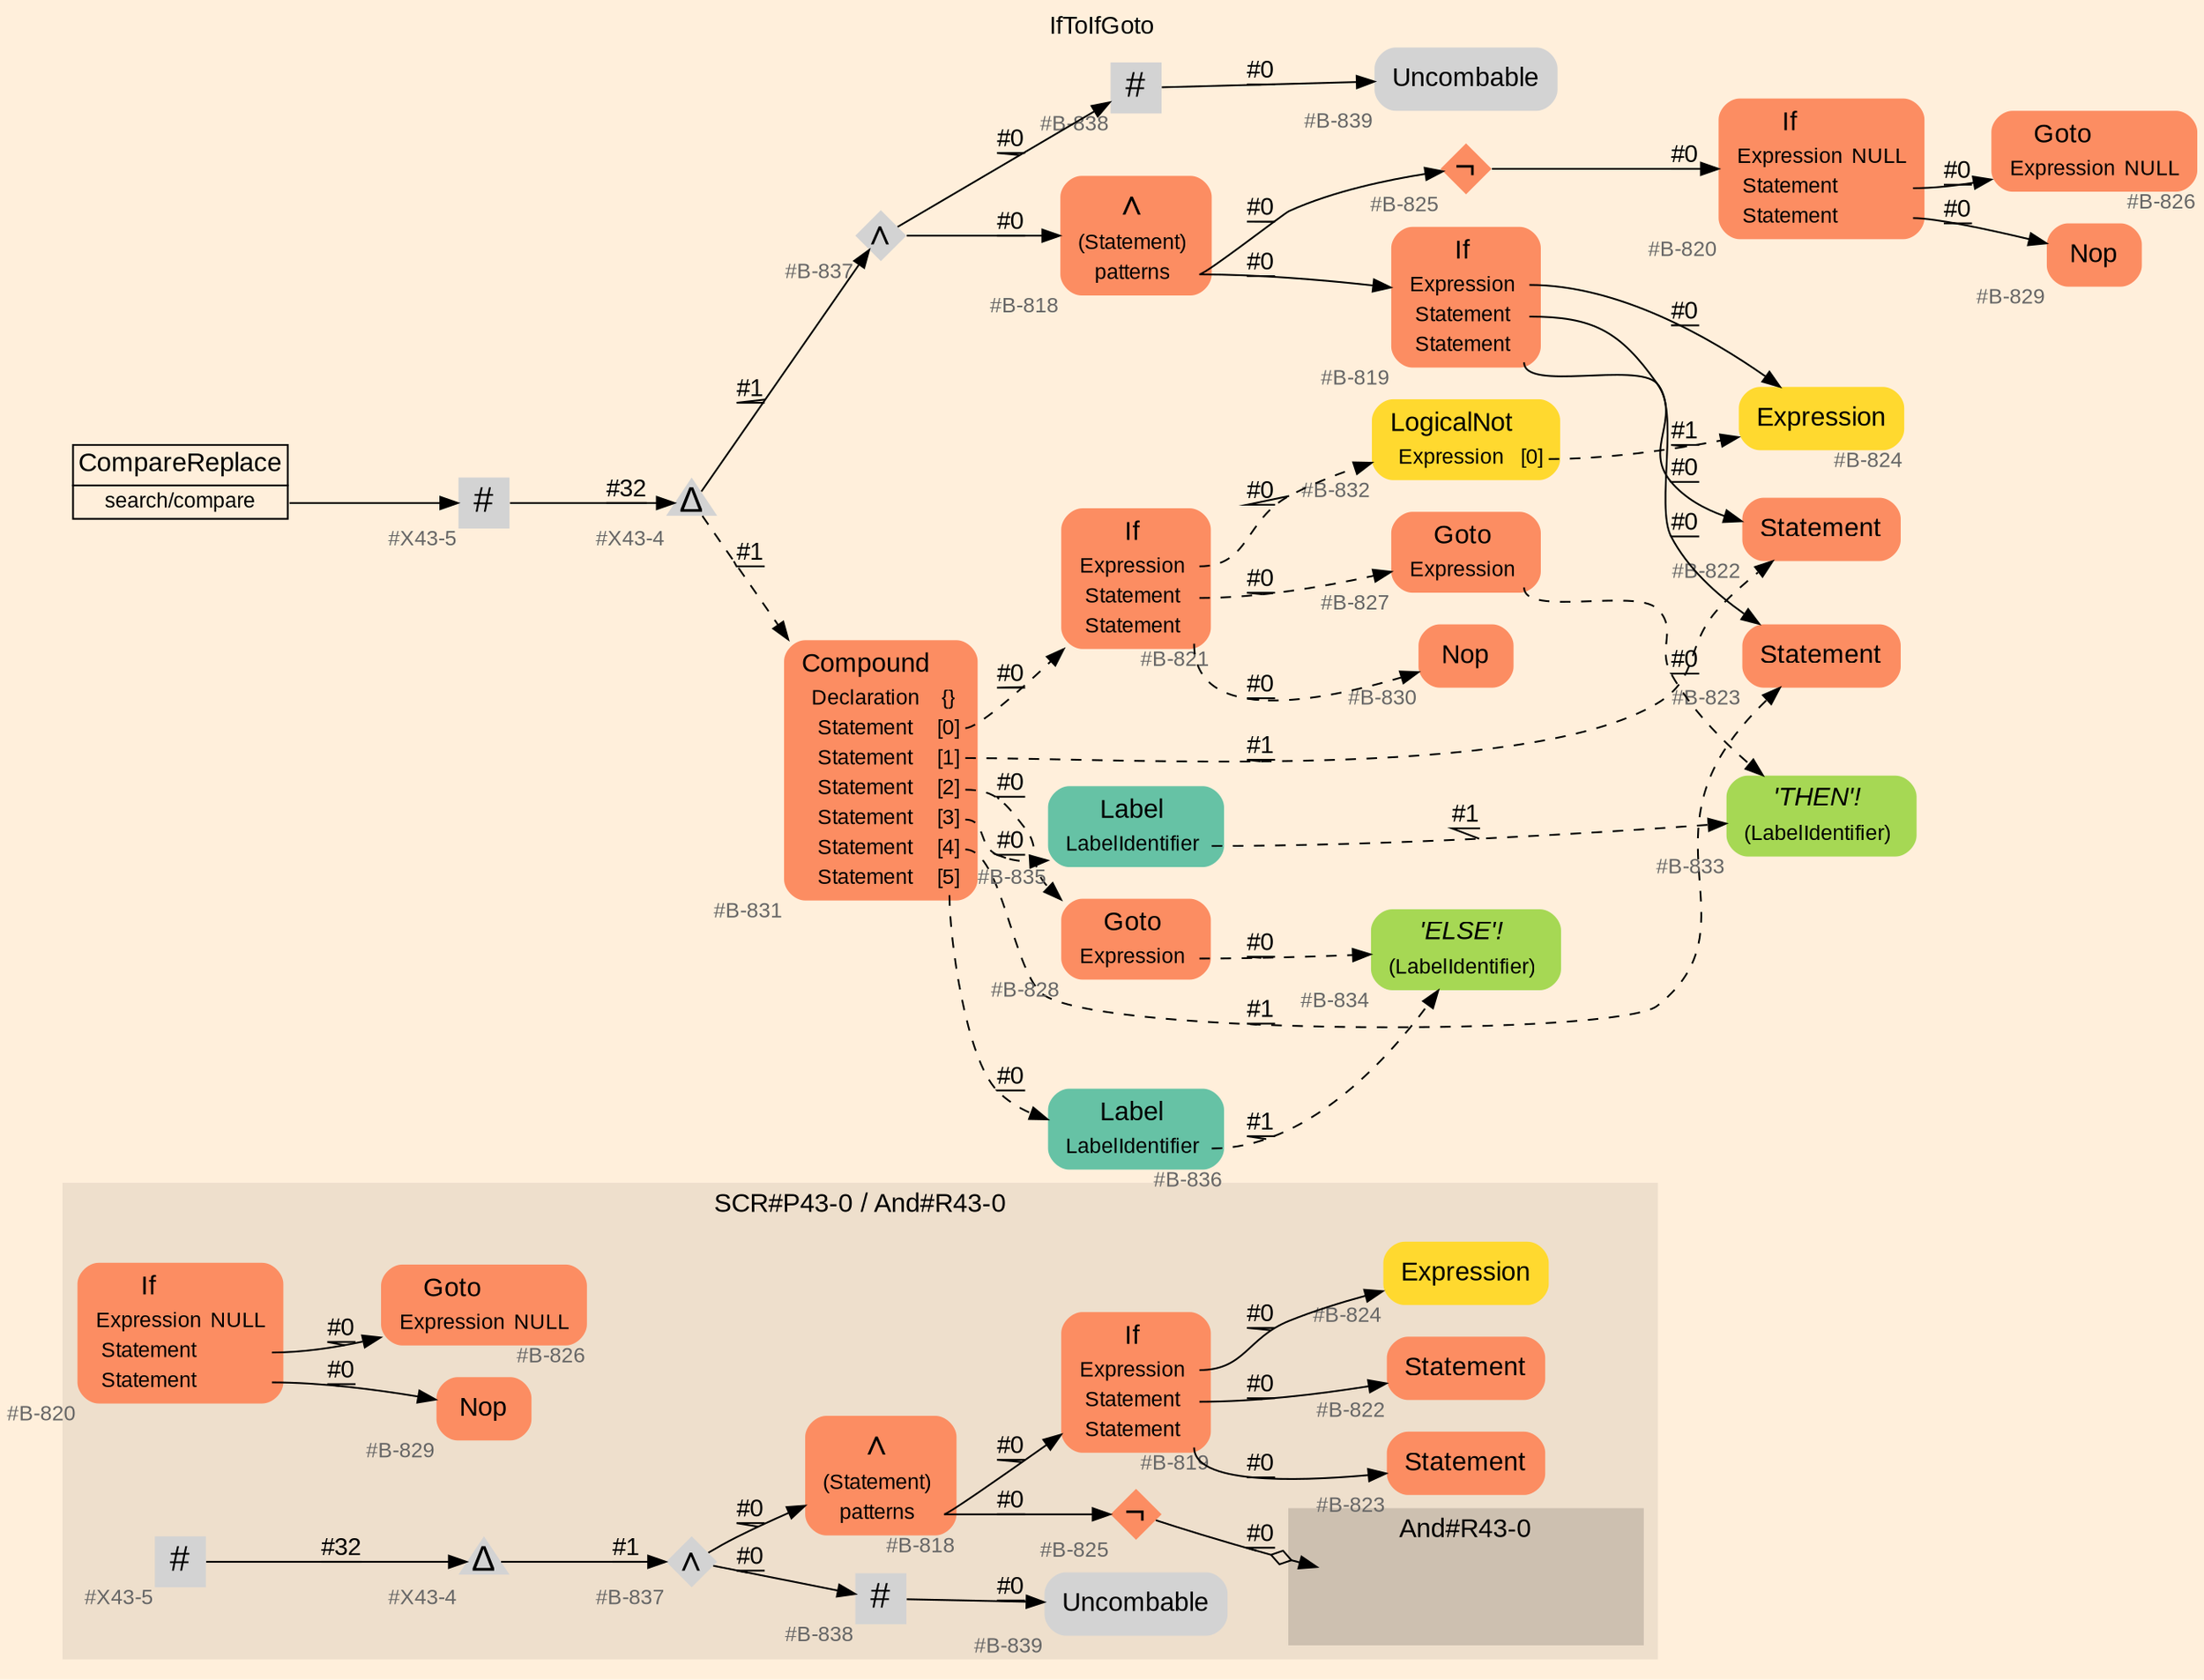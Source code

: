 digraph "IfToIfGoto" {
label = "IfToIfGoto"
labelloc = t
graph [
    rankdir = "LR"
    ranksep = 0.3
    bgcolor = antiquewhite1
    color = black
    fontcolor = black
    fontname = "Arial"
];
node [
    fontname = "Arial"
];
edge [
    fontname = "Arial"
];

// -------------------- figure And#R43-0 --------------------
// -------- region And#R43-0 ----------
subgraph "clusterAnd#R43-0" {
    label = "And#R43-0"
    style = "filled"
    color = antiquewhite2
    fontsize = "15"
    // -------- block And#R43-0/#B-820 ----------
    "And#R43-0/#B-820" [
        fillcolor = "/set28/2"
        xlabel = "#B-820"
        fontsize = "12"
        fontcolor = grey40
        shape = "plaintext"
        label = <<TABLE BORDER="0" CELLBORDER="0" CELLSPACING="0">
         <TR><TD><FONT COLOR="black" POINT-SIZE="15">If</FONT></TD></TR>
         <TR><TD><FONT COLOR="black" POINT-SIZE="12">Expression</FONT></TD><TD PORT="port0"><FONT COLOR="black" POINT-SIZE="12">NULL</FONT></TD></TR>
         <TR><TD><FONT COLOR="black" POINT-SIZE="12">Statement</FONT></TD><TD PORT="port1"></TD></TR>
         <TR><TD><FONT COLOR="black" POINT-SIZE="12">Statement</FONT></TD><TD PORT="port2"></TD></TR>
        </TABLE>>
        style = "rounded,filled"
    ];
    
    // -------- block And#R43-0/#B-829 ----------
    "And#R43-0/#B-829" [
        fillcolor = "/set28/2"
        xlabel = "#B-829"
        fontsize = "12"
        fontcolor = grey40
        shape = "plaintext"
        label = <<TABLE BORDER="0" CELLBORDER="0" CELLSPACING="0">
         <TR><TD><FONT COLOR="black" POINT-SIZE="15">Nop</FONT></TD></TR>
        </TABLE>>
        style = "rounded,filled"
    ];
    
    // -------- block And#R43-0/#B-826 ----------
    "And#R43-0/#B-826" [
        fillcolor = "/set28/2"
        xlabel = "#B-826"
        fontsize = "12"
        fontcolor = grey40
        shape = "plaintext"
        label = <<TABLE BORDER="0" CELLBORDER="0" CELLSPACING="0">
         <TR><TD><FONT COLOR="black" POINT-SIZE="15">Goto</FONT></TD></TR>
         <TR><TD><FONT COLOR="black" POINT-SIZE="12">Expression</FONT></TD><TD PORT="port0"><FONT COLOR="black" POINT-SIZE="12">NULL</FONT></TD></TR>
        </TABLE>>
        style = "rounded,filled"
    ];
    
}

"And#R43-0/#B-820":port1 -> "And#R43-0/#B-826" [
    label = "#0"
    decorate = true
    color = black
    fontcolor = black
];

"And#R43-0/#B-820":port2 -> "And#R43-0/#B-829" [
    label = "#0"
    decorate = true
    color = black
    fontcolor = black
];


// -------------------- figure And#R43-0 --------------------
// -------- region And#R43-0 ----------
subgraph "clusterAnd#R43-0" {
    label = "SCR#P43-0 / And#R43-0"
    style = "filled"
    color = antiquewhite2
    fontsize = "15"
    // -------- block And#R43-0/#B-824 ----------
    "And#R43-0/#B-824" [
        fillcolor = "/set28/6"
        xlabel = "#B-824"
        fontsize = "12"
        fontcolor = grey40
        shape = "plaintext"
        label = <<TABLE BORDER="0" CELLBORDER="0" CELLSPACING="0">
         <TR><TD><FONT COLOR="black" POINT-SIZE="15">Expression</FONT></TD></TR>
        </TABLE>>
        style = "rounded,filled"
    ];
    
    // -------- block And#R43-0/#B-838 ----------
    "And#R43-0/#B-838" [
        xlabel = "#B-838"
        fontsize = "12"
        fontcolor = grey40
        shape = "square"
        label = <<FONT COLOR="black" POINT-SIZE="20">#</FONT>>
        style = "filled"
        penwidth = 0.0
        fixedsize = true
        width = 0.4
        height = 0.4
    ];
    
    // -------- block And#R43-0/#B-823 ----------
    "And#R43-0/#B-823" [
        fillcolor = "/set28/2"
        xlabel = "#B-823"
        fontsize = "12"
        fontcolor = grey40
        shape = "plaintext"
        label = <<TABLE BORDER="0" CELLBORDER="0" CELLSPACING="0">
         <TR><TD><FONT COLOR="black" POINT-SIZE="15">Statement</FONT></TD></TR>
        </TABLE>>
        style = "rounded,filled"
    ];
    
    // -------- block And#R43-0/#B-837 ----------
    "And#R43-0/#B-837" [
        xlabel = "#B-837"
        fontsize = "12"
        fontcolor = grey40
        shape = "diamond"
        label = <<FONT COLOR="black" POINT-SIZE="20">∧</FONT>>
        style = "filled"
        penwidth = 0.0
        fixedsize = true
        width = 0.4
        height = 0.4
    ];
    
    // -------- block And#R43-0/#X43-5 ----------
    "And#R43-0/#X43-5" [
        xlabel = "#X43-5"
        fontsize = "12"
        fontcolor = grey40
        shape = "square"
        label = <<FONT COLOR="black" POINT-SIZE="20">#</FONT>>
        style = "filled"
        penwidth = 0.0
        fixedsize = true
        width = 0.4
        height = 0.4
    ];
    
    // -------- block And#R43-0/#B-822 ----------
    "And#R43-0/#B-822" [
        fillcolor = "/set28/2"
        xlabel = "#B-822"
        fontsize = "12"
        fontcolor = grey40
        shape = "plaintext"
        label = <<TABLE BORDER="0" CELLBORDER="0" CELLSPACING="0">
         <TR><TD><FONT COLOR="black" POINT-SIZE="15">Statement</FONT></TD></TR>
        </TABLE>>
        style = "rounded,filled"
    ];
    
    // -------- block And#R43-0/#B-839 ----------
    "And#R43-0/#B-839" [
        xlabel = "#B-839"
        fontsize = "12"
        fontcolor = grey40
        shape = "plaintext"
        label = <<TABLE BORDER="0" CELLBORDER="0" CELLSPACING="0">
         <TR><TD><FONT COLOR="black" POINT-SIZE="15">Uncombable</FONT></TD></TR>
        </TABLE>>
        style = "rounded,filled"
    ];
    
    // -------- block And#R43-0/#B-819 ----------
    "And#R43-0/#B-819" [
        fillcolor = "/set28/2"
        xlabel = "#B-819"
        fontsize = "12"
        fontcolor = grey40
        shape = "plaintext"
        label = <<TABLE BORDER="0" CELLBORDER="0" CELLSPACING="0">
         <TR><TD><FONT COLOR="black" POINT-SIZE="15">If</FONT></TD></TR>
         <TR><TD><FONT COLOR="black" POINT-SIZE="12">Expression</FONT></TD><TD PORT="port0"></TD></TR>
         <TR><TD><FONT COLOR="black" POINT-SIZE="12">Statement</FONT></TD><TD PORT="port1"></TD></TR>
         <TR><TD><FONT COLOR="black" POINT-SIZE="12">Statement</FONT></TD><TD PORT="port2"></TD></TR>
        </TABLE>>
        style = "rounded,filled"
    ];
    
    // -------- block And#R43-0/#X43-4 ----------
    "And#R43-0/#X43-4" [
        xlabel = "#X43-4"
        fontsize = "12"
        fontcolor = grey40
        shape = "triangle"
        label = <<FONT COLOR="black" POINT-SIZE="20">Δ</FONT>>
        style = "filled"
        penwidth = 0.0
        fixedsize = true
        width = 0.4
        height = 0.4
    ];
    
    // -------- block And#R43-0/#B-825 ----------
    "And#R43-0/#B-825" [
        fillcolor = "/set28/2"
        xlabel = "#B-825"
        fontsize = "12"
        fontcolor = grey40
        shape = "diamond"
        label = <<FONT COLOR="black" POINT-SIZE="20">¬</FONT>>
        style = "filled"
        penwidth = 0.0
        fixedsize = true
        width = 0.4
        height = 0.4
    ];
    
    // -------- block And#R43-0/#B-818 ----------
    "And#R43-0/#B-818" [
        fillcolor = "/set28/2"
        xlabel = "#B-818"
        fontsize = "12"
        fontcolor = grey40
        shape = "plaintext"
        label = <<TABLE BORDER="0" CELLBORDER="0" CELLSPACING="0">
         <TR><TD><FONT COLOR="black" POINT-SIZE="20">∧</FONT></TD></TR>
         <TR><TD><FONT COLOR="black" POINT-SIZE="12">(Statement)</FONT></TD><TD PORT="port0"></TD></TR>
         <TR><TD><FONT COLOR="black" POINT-SIZE="12">patterns</FONT></TD><TD PORT="port1"></TD></TR>
        </TABLE>>
        style = "rounded,filled"
    ];
    
    // -------- region And#R43-0/And#R43-0 ----------
    subgraph "clusterAnd#R43-0/And#R43-0" {
        label = "And#R43-0"
        style = "filled"
        color = antiquewhite3
        fontsize = "15"
        // -------- block And#R43-0/And#R43-0/#B-820 ----------
        "And#R43-0/And#R43-0/#B-820" [
            fillcolor = "/set28/2"
            xlabel = "#B-820"
            fontsize = "12"
            fontcolor = grey40
            shape = "none"
            style = "invisible"
        ];
        
    }
    
}

"And#R43-0/#B-838" -> "And#R43-0/#B-839" [
    label = "#0"
    decorate = true
    color = black
    fontcolor = black
];

"And#R43-0/#B-837" -> "And#R43-0/#B-818" [
    label = "#0"
    decorate = true
    color = black
    fontcolor = black
];

"And#R43-0/#B-837" -> "And#R43-0/#B-838" [
    label = "#0"
    decorate = true
    color = black
    fontcolor = black
];

"And#R43-0/#X43-5" -> "And#R43-0/#X43-4" [
    label = "#32"
    decorate = true
    color = black
    fontcolor = black
];

"And#R43-0/#B-819":port0 -> "And#R43-0/#B-824" [
    label = "#0"
    decorate = true
    color = black
    fontcolor = black
];

"And#R43-0/#B-819":port1 -> "And#R43-0/#B-822" [
    label = "#0"
    decorate = true
    color = black
    fontcolor = black
];

"And#R43-0/#B-819":port2 -> "And#R43-0/#B-823" [
    label = "#0"
    decorate = true
    color = black
    fontcolor = black
];

"And#R43-0/#X43-4" -> "And#R43-0/#B-837" [
    label = "#1"
    decorate = true
    color = black
    fontcolor = black
];

"And#R43-0/#B-825" -> "And#R43-0/And#R43-0/#B-820" [
    arrowhead="normalnoneodiamond"
    label = "#0"
    decorate = true
    color = black
    fontcolor = black
];

"And#R43-0/#B-818":port1 -> "And#R43-0/#B-819" [
    label = "#0"
    decorate = true
    color = black
    fontcolor = black
];

"And#R43-0/#B-818":port1 -> "And#R43-0/#B-825" [
    label = "#0"
    decorate = true
    color = black
    fontcolor = black
];


// -------------------- transformation figure --------------------
// -------- block CR#X43-6 ----------
"CR#X43-6" [
    fillcolor = antiquewhite1
    fontsize = "12"
    fontcolor = grey40
    shape = "plaintext"
    label = <<TABLE BORDER="0" CELLBORDER="1" CELLSPACING="0">
     <TR><TD><FONT COLOR="black" POINT-SIZE="15">CompareReplace</FONT></TD></TR>
     <TR><TD PORT="port0"><FONT COLOR="black" POINT-SIZE="12">search/compare</FONT></TD></TR>
    </TABLE>>
    style = "filled"
    color = black
];

// -------- block #X43-5 ----------
"#X43-5" [
    xlabel = "#X43-5"
    fontsize = "12"
    fontcolor = grey40
    shape = "square"
    label = <<FONT COLOR="black" POINT-SIZE="20">#</FONT>>
    style = "filled"
    penwidth = 0.0
    fixedsize = true
    width = 0.4
    height = 0.4
];

// -------- block #X43-4 ----------
"#X43-4" [
    xlabel = "#X43-4"
    fontsize = "12"
    fontcolor = grey40
    shape = "triangle"
    label = <<FONT COLOR="black" POINT-SIZE="20">Δ</FONT>>
    style = "filled"
    penwidth = 0.0
    fixedsize = true
    width = 0.4
    height = 0.4
];

// -------- block #B-837 ----------
"#B-837" [
    xlabel = "#B-837"
    fontsize = "12"
    fontcolor = grey40
    shape = "diamond"
    label = <<FONT COLOR="black" POINT-SIZE="20">∧</FONT>>
    style = "filled"
    penwidth = 0.0
    fixedsize = true
    width = 0.4
    height = 0.4
];

// -------- block #B-818 ----------
"#B-818" [
    fillcolor = "/set28/2"
    xlabel = "#B-818"
    fontsize = "12"
    fontcolor = grey40
    shape = "plaintext"
    label = <<TABLE BORDER="0" CELLBORDER="0" CELLSPACING="0">
     <TR><TD><FONT COLOR="black" POINT-SIZE="20">∧</FONT></TD></TR>
     <TR><TD><FONT COLOR="black" POINT-SIZE="12">(Statement)</FONT></TD><TD PORT="port0"></TD></TR>
     <TR><TD><FONT COLOR="black" POINT-SIZE="12">patterns</FONT></TD><TD PORT="port1"></TD></TR>
    </TABLE>>
    style = "rounded,filled"
];

// -------- block #B-819 ----------
"#B-819" [
    fillcolor = "/set28/2"
    xlabel = "#B-819"
    fontsize = "12"
    fontcolor = grey40
    shape = "plaintext"
    label = <<TABLE BORDER="0" CELLBORDER="0" CELLSPACING="0">
     <TR><TD><FONT COLOR="black" POINT-SIZE="15">If</FONT></TD></TR>
     <TR><TD><FONT COLOR="black" POINT-SIZE="12">Expression</FONT></TD><TD PORT="port0"></TD></TR>
     <TR><TD><FONT COLOR="black" POINT-SIZE="12">Statement</FONT></TD><TD PORT="port1"></TD></TR>
     <TR><TD><FONT COLOR="black" POINT-SIZE="12">Statement</FONT></TD><TD PORT="port2"></TD></TR>
    </TABLE>>
    style = "rounded,filled"
];

// -------- block #B-824 ----------
"#B-824" [
    fillcolor = "/set28/6"
    xlabel = "#B-824"
    fontsize = "12"
    fontcolor = grey40
    shape = "plaintext"
    label = <<TABLE BORDER="0" CELLBORDER="0" CELLSPACING="0">
     <TR><TD><FONT COLOR="black" POINT-SIZE="15">Expression</FONT></TD></TR>
    </TABLE>>
    style = "rounded,filled"
];

// -------- block #B-822 ----------
"#B-822" [
    fillcolor = "/set28/2"
    xlabel = "#B-822"
    fontsize = "12"
    fontcolor = grey40
    shape = "plaintext"
    label = <<TABLE BORDER="0" CELLBORDER="0" CELLSPACING="0">
     <TR><TD><FONT COLOR="black" POINT-SIZE="15">Statement</FONT></TD></TR>
    </TABLE>>
    style = "rounded,filled"
];

// -------- block #B-823 ----------
"#B-823" [
    fillcolor = "/set28/2"
    xlabel = "#B-823"
    fontsize = "12"
    fontcolor = grey40
    shape = "plaintext"
    label = <<TABLE BORDER="0" CELLBORDER="0" CELLSPACING="0">
     <TR><TD><FONT COLOR="black" POINT-SIZE="15">Statement</FONT></TD></TR>
    </TABLE>>
    style = "rounded,filled"
];

// -------- block #B-825 ----------
"#B-825" [
    fillcolor = "/set28/2"
    xlabel = "#B-825"
    fontsize = "12"
    fontcolor = grey40
    shape = "diamond"
    label = <<FONT COLOR="black" POINT-SIZE="20">¬</FONT>>
    style = "filled"
    penwidth = 0.0
    fixedsize = true
    width = 0.4
    height = 0.4
];

// -------- block #B-820 ----------
"#B-820" [
    fillcolor = "/set28/2"
    xlabel = "#B-820"
    fontsize = "12"
    fontcolor = grey40
    shape = "plaintext"
    label = <<TABLE BORDER="0" CELLBORDER="0" CELLSPACING="0">
     <TR><TD><FONT COLOR="black" POINT-SIZE="15">If</FONT></TD></TR>
     <TR><TD><FONT COLOR="black" POINT-SIZE="12">Expression</FONT></TD><TD PORT="port0"><FONT COLOR="black" POINT-SIZE="12">NULL</FONT></TD></TR>
     <TR><TD><FONT COLOR="black" POINT-SIZE="12">Statement</FONT></TD><TD PORT="port1"></TD></TR>
     <TR><TD><FONT COLOR="black" POINT-SIZE="12">Statement</FONT></TD><TD PORT="port2"></TD></TR>
    </TABLE>>
    style = "rounded,filled"
];

// -------- block #B-826 ----------
"#B-826" [
    fillcolor = "/set28/2"
    xlabel = "#B-826"
    fontsize = "12"
    fontcolor = grey40
    shape = "plaintext"
    label = <<TABLE BORDER="0" CELLBORDER="0" CELLSPACING="0">
     <TR><TD><FONT COLOR="black" POINT-SIZE="15">Goto</FONT></TD></TR>
     <TR><TD><FONT COLOR="black" POINT-SIZE="12">Expression</FONT></TD><TD PORT="port0"><FONT COLOR="black" POINT-SIZE="12">NULL</FONT></TD></TR>
    </TABLE>>
    style = "rounded,filled"
];

// -------- block #B-829 ----------
"#B-829" [
    fillcolor = "/set28/2"
    xlabel = "#B-829"
    fontsize = "12"
    fontcolor = grey40
    shape = "plaintext"
    label = <<TABLE BORDER="0" CELLBORDER="0" CELLSPACING="0">
     <TR><TD><FONT COLOR="black" POINT-SIZE="15">Nop</FONT></TD></TR>
    </TABLE>>
    style = "rounded,filled"
];

// -------- block #B-838 ----------
"#B-838" [
    xlabel = "#B-838"
    fontsize = "12"
    fontcolor = grey40
    shape = "square"
    label = <<FONT COLOR="black" POINT-SIZE="20">#</FONT>>
    style = "filled"
    penwidth = 0.0
    fixedsize = true
    width = 0.4
    height = 0.4
];

// -------- block #B-839 ----------
"#B-839" [
    xlabel = "#B-839"
    fontsize = "12"
    fontcolor = grey40
    shape = "plaintext"
    label = <<TABLE BORDER="0" CELLBORDER="0" CELLSPACING="0">
     <TR><TD><FONT COLOR="black" POINT-SIZE="15">Uncombable</FONT></TD></TR>
    </TABLE>>
    style = "rounded,filled"
];

// -------- block #B-831 ----------
"#B-831" [
    fillcolor = "/set28/2"
    xlabel = "#B-831"
    fontsize = "12"
    fontcolor = grey40
    shape = "plaintext"
    label = <<TABLE BORDER="0" CELLBORDER="0" CELLSPACING="0">
     <TR><TD><FONT COLOR="black" POINT-SIZE="15">Compound</FONT></TD></TR>
     <TR><TD><FONT COLOR="black" POINT-SIZE="12">Declaration</FONT></TD><TD PORT="port0"><FONT COLOR="black" POINT-SIZE="12">{}</FONT></TD></TR>
     <TR><TD><FONT COLOR="black" POINT-SIZE="12">Statement</FONT></TD><TD PORT="port1"><FONT COLOR="black" POINT-SIZE="12">[0]</FONT></TD></TR>
     <TR><TD><FONT COLOR="black" POINT-SIZE="12">Statement</FONT></TD><TD PORT="port2"><FONT COLOR="black" POINT-SIZE="12">[1]</FONT></TD></TR>
     <TR><TD><FONT COLOR="black" POINT-SIZE="12">Statement</FONT></TD><TD PORT="port3"><FONT COLOR="black" POINT-SIZE="12">[2]</FONT></TD></TR>
     <TR><TD><FONT COLOR="black" POINT-SIZE="12">Statement</FONT></TD><TD PORT="port4"><FONT COLOR="black" POINT-SIZE="12">[3]</FONT></TD></TR>
     <TR><TD><FONT COLOR="black" POINT-SIZE="12">Statement</FONT></TD><TD PORT="port5"><FONT COLOR="black" POINT-SIZE="12">[4]</FONT></TD></TR>
     <TR><TD><FONT COLOR="black" POINT-SIZE="12">Statement</FONT></TD><TD PORT="port6"><FONT COLOR="black" POINT-SIZE="12">[5]</FONT></TD></TR>
    </TABLE>>
    style = "rounded,filled"
];

// -------- block #B-821 ----------
"#B-821" [
    fillcolor = "/set28/2"
    xlabel = "#B-821"
    fontsize = "12"
    fontcolor = grey40
    shape = "plaintext"
    label = <<TABLE BORDER="0" CELLBORDER="0" CELLSPACING="0">
     <TR><TD><FONT COLOR="black" POINT-SIZE="15">If</FONT></TD></TR>
     <TR><TD><FONT COLOR="black" POINT-SIZE="12">Expression</FONT></TD><TD PORT="port0"></TD></TR>
     <TR><TD><FONT COLOR="black" POINT-SIZE="12">Statement</FONT></TD><TD PORT="port1"></TD></TR>
     <TR><TD><FONT COLOR="black" POINT-SIZE="12">Statement</FONT></TD><TD PORT="port2"></TD></TR>
    </TABLE>>
    style = "rounded,filled"
];

// -------- block #B-832 ----------
"#B-832" [
    fillcolor = "/set28/6"
    xlabel = "#B-832"
    fontsize = "12"
    fontcolor = grey40
    shape = "plaintext"
    label = <<TABLE BORDER="0" CELLBORDER="0" CELLSPACING="0">
     <TR><TD><FONT COLOR="black" POINT-SIZE="15">LogicalNot</FONT></TD></TR>
     <TR><TD><FONT COLOR="black" POINT-SIZE="12">Expression</FONT></TD><TD PORT="port0"><FONT COLOR="black" POINT-SIZE="12">[0]</FONT></TD></TR>
    </TABLE>>
    style = "rounded,filled"
];

// -------- block #B-827 ----------
"#B-827" [
    fillcolor = "/set28/2"
    xlabel = "#B-827"
    fontsize = "12"
    fontcolor = grey40
    shape = "plaintext"
    label = <<TABLE BORDER="0" CELLBORDER="0" CELLSPACING="0">
     <TR><TD><FONT COLOR="black" POINT-SIZE="15">Goto</FONT></TD></TR>
     <TR><TD><FONT COLOR="black" POINT-SIZE="12">Expression</FONT></TD><TD PORT="port0"></TD></TR>
    </TABLE>>
    style = "rounded,filled"
];

// -------- block #B-833 ----------
"#B-833" [
    fillcolor = "/set28/5"
    xlabel = "#B-833"
    fontsize = "12"
    fontcolor = grey40
    shape = "plaintext"
    label = <<TABLE BORDER="0" CELLBORDER="0" CELLSPACING="0">
     <TR><TD><FONT COLOR="black" POINT-SIZE="15"><I>'THEN'!</I></FONT></TD></TR>
     <TR><TD><FONT COLOR="black" POINT-SIZE="12">(LabelIdentifier)</FONT></TD><TD PORT="port0"></TD></TR>
    </TABLE>>
    style = "rounded,filled"
];

// -------- block #B-830 ----------
"#B-830" [
    fillcolor = "/set28/2"
    xlabel = "#B-830"
    fontsize = "12"
    fontcolor = grey40
    shape = "plaintext"
    label = <<TABLE BORDER="0" CELLBORDER="0" CELLSPACING="0">
     <TR><TD><FONT COLOR="black" POINT-SIZE="15">Nop</FONT></TD></TR>
    </TABLE>>
    style = "rounded,filled"
];

// -------- block #B-828 ----------
"#B-828" [
    fillcolor = "/set28/2"
    xlabel = "#B-828"
    fontsize = "12"
    fontcolor = grey40
    shape = "plaintext"
    label = <<TABLE BORDER="0" CELLBORDER="0" CELLSPACING="0">
     <TR><TD><FONT COLOR="black" POINT-SIZE="15">Goto</FONT></TD></TR>
     <TR><TD><FONT COLOR="black" POINT-SIZE="12">Expression</FONT></TD><TD PORT="port0"></TD></TR>
    </TABLE>>
    style = "rounded,filled"
];

// -------- block #B-834 ----------
"#B-834" [
    fillcolor = "/set28/5"
    xlabel = "#B-834"
    fontsize = "12"
    fontcolor = grey40
    shape = "plaintext"
    label = <<TABLE BORDER="0" CELLBORDER="0" CELLSPACING="0">
     <TR><TD><FONT COLOR="black" POINT-SIZE="15"><I>'ELSE'!</I></FONT></TD></TR>
     <TR><TD><FONT COLOR="black" POINT-SIZE="12">(LabelIdentifier)</FONT></TD><TD PORT="port0"></TD></TR>
    </TABLE>>
    style = "rounded,filled"
];

// -------- block #B-835 ----------
"#B-835" [
    fillcolor = "/set28/1"
    xlabel = "#B-835"
    fontsize = "12"
    fontcolor = grey40
    shape = "plaintext"
    label = <<TABLE BORDER="0" CELLBORDER="0" CELLSPACING="0">
     <TR><TD><FONT COLOR="black" POINT-SIZE="15">Label</FONT></TD></TR>
     <TR><TD><FONT COLOR="black" POINT-SIZE="12">LabelIdentifier</FONT></TD><TD PORT="port0"></TD></TR>
    </TABLE>>
    style = "rounded,filled"
];

// -------- block #B-836 ----------
"#B-836" [
    fillcolor = "/set28/1"
    xlabel = "#B-836"
    fontsize = "12"
    fontcolor = grey40
    shape = "plaintext"
    label = <<TABLE BORDER="0" CELLBORDER="0" CELLSPACING="0">
     <TR><TD><FONT COLOR="black" POINT-SIZE="15">Label</FONT></TD></TR>
     <TR><TD><FONT COLOR="black" POINT-SIZE="12">LabelIdentifier</FONT></TD><TD PORT="port0"></TD></TR>
    </TABLE>>
    style = "rounded,filled"
];

"CR#X43-6":port0 -> "#X43-5" [
    label = ""
    decorate = true
    color = black
    fontcolor = black
];

"#X43-5" -> "#X43-4" [
    label = "#32"
    decorate = true
    color = black
    fontcolor = black
];

"#X43-4" -> "#B-837" [
    label = "#1"
    decorate = true
    color = black
    fontcolor = black
];

"#X43-4" -> "#B-831" [
    style="dashed"
    label = "#1"
    decorate = true
    color = black
    fontcolor = black
];

"#B-837" -> "#B-818" [
    label = "#0"
    decorate = true
    color = black
    fontcolor = black
];

"#B-837" -> "#B-838" [
    label = "#0"
    decorate = true
    color = black
    fontcolor = black
];

"#B-818":port1 -> "#B-819" [
    label = "#0"
    decorate = true
    color = black
    fontcolor = black
];

"#B-818":port1 -> "#B-825" [
    label = "#0"
    decorate = true
    color = black
    fontcolor = black
];

"#B-819":port0 -> "#B-824" [
    label = "#0"
    decorate = true
    color = black
    fontcolor = black
];

"#B-819":port1 -> "#B-822" [
    label = "#0"
    decorate = true
    color = black
    fontcolor = black
];

"#B-819":port2 -> "#B-823" [
    label = "#0"
    decorate = true
    color = black
    fontcolor = black
];

"#B-825" -> "#B-820" [
    label = "#0"
    decorate = true
    color = black
    fontcolor = black
];

"#B-820":port1 -> "#B-826" [
    label = "#0"
    decorate = true
    color = black
    fontcolor = black
];

"#B-820":port2 -> "#B-829" [
    label = "#0"
    decorate = true
    color = black
    fontcolor = black
];

"#B-838" -> "#B-839" [
    label = "#0"
    decorate = true
    color = black
    fontcolor = black
];

"#B-831":port1 -> "#B-821" [
    style="dashed"
    label = "#0"
    decorate = true
    color = black
    fontcolor = black
];

"#B-831":port2 -> "#B-822" [
    style="dashed"
    label = "#1"
    decorate = true
    color = black
    fontcolor = black
];

"#B-831":port3 -> "#B-828" [
    style="dashed"
    label = "#0"
    decorate = true
    color = black
    fontcolor = black
];

"#B-831":port4 -> "#B-835" [
    style="dashed"
    label = "#0"
    decorate = true
    color = black
    fontcolor = black
];

"#B-831":port5 -> "#B-823" [
    style="dashed"
    label = "#1"
    decorate = true
    color = black
    fontcolor = black
];

"#B-831":port6 -> "#B-836" [
    style="dashed"
    label = "#0"
    decorate = true
    color = black
    fontcolor = black
];

"#B-821":port0 -> "#B-832" [
    style="dashed"
    label = "#0"
    decorate = true
    color = black
    fontcolor = black
];

"#B-821":port1 -> "#B-827" [
    style="dashed"
    label = "#0"
    decorate = true
    color = black
    fontcolor = black
];

"#B-821":port2 -> "#B-830" [
    style="dashed"
    label = "#0"
    decorate = true
    color = black
    fontcolor = black
];

"#B-832":port0 -> "#B-824" [
    style="dashed"
    label = "#1"
    decorate = true
    color = black
    fontcolor = black
];

"#B-827":port0 -> "#B-833" [
    style="dashed"
    label = "#0"
    decorate = true
    color = black
    fontcolor = black
];

"#B-828":port0 -> "#B-834" [
    style="dashed"
    label = "#0"
    decorate = true
    color = black
    fontcolor = black
];

"#B-835":port0 -> "#B-833" [
    style="dashed"
    label = "#1"
    decorate = true
    color = black
    fontcolor = black
];

"#B-836":port0 -> "#B-834" [
    style="dashed"
    label = "#1"
    decorate = true
    color = black
    fontcolor = black
];


}
